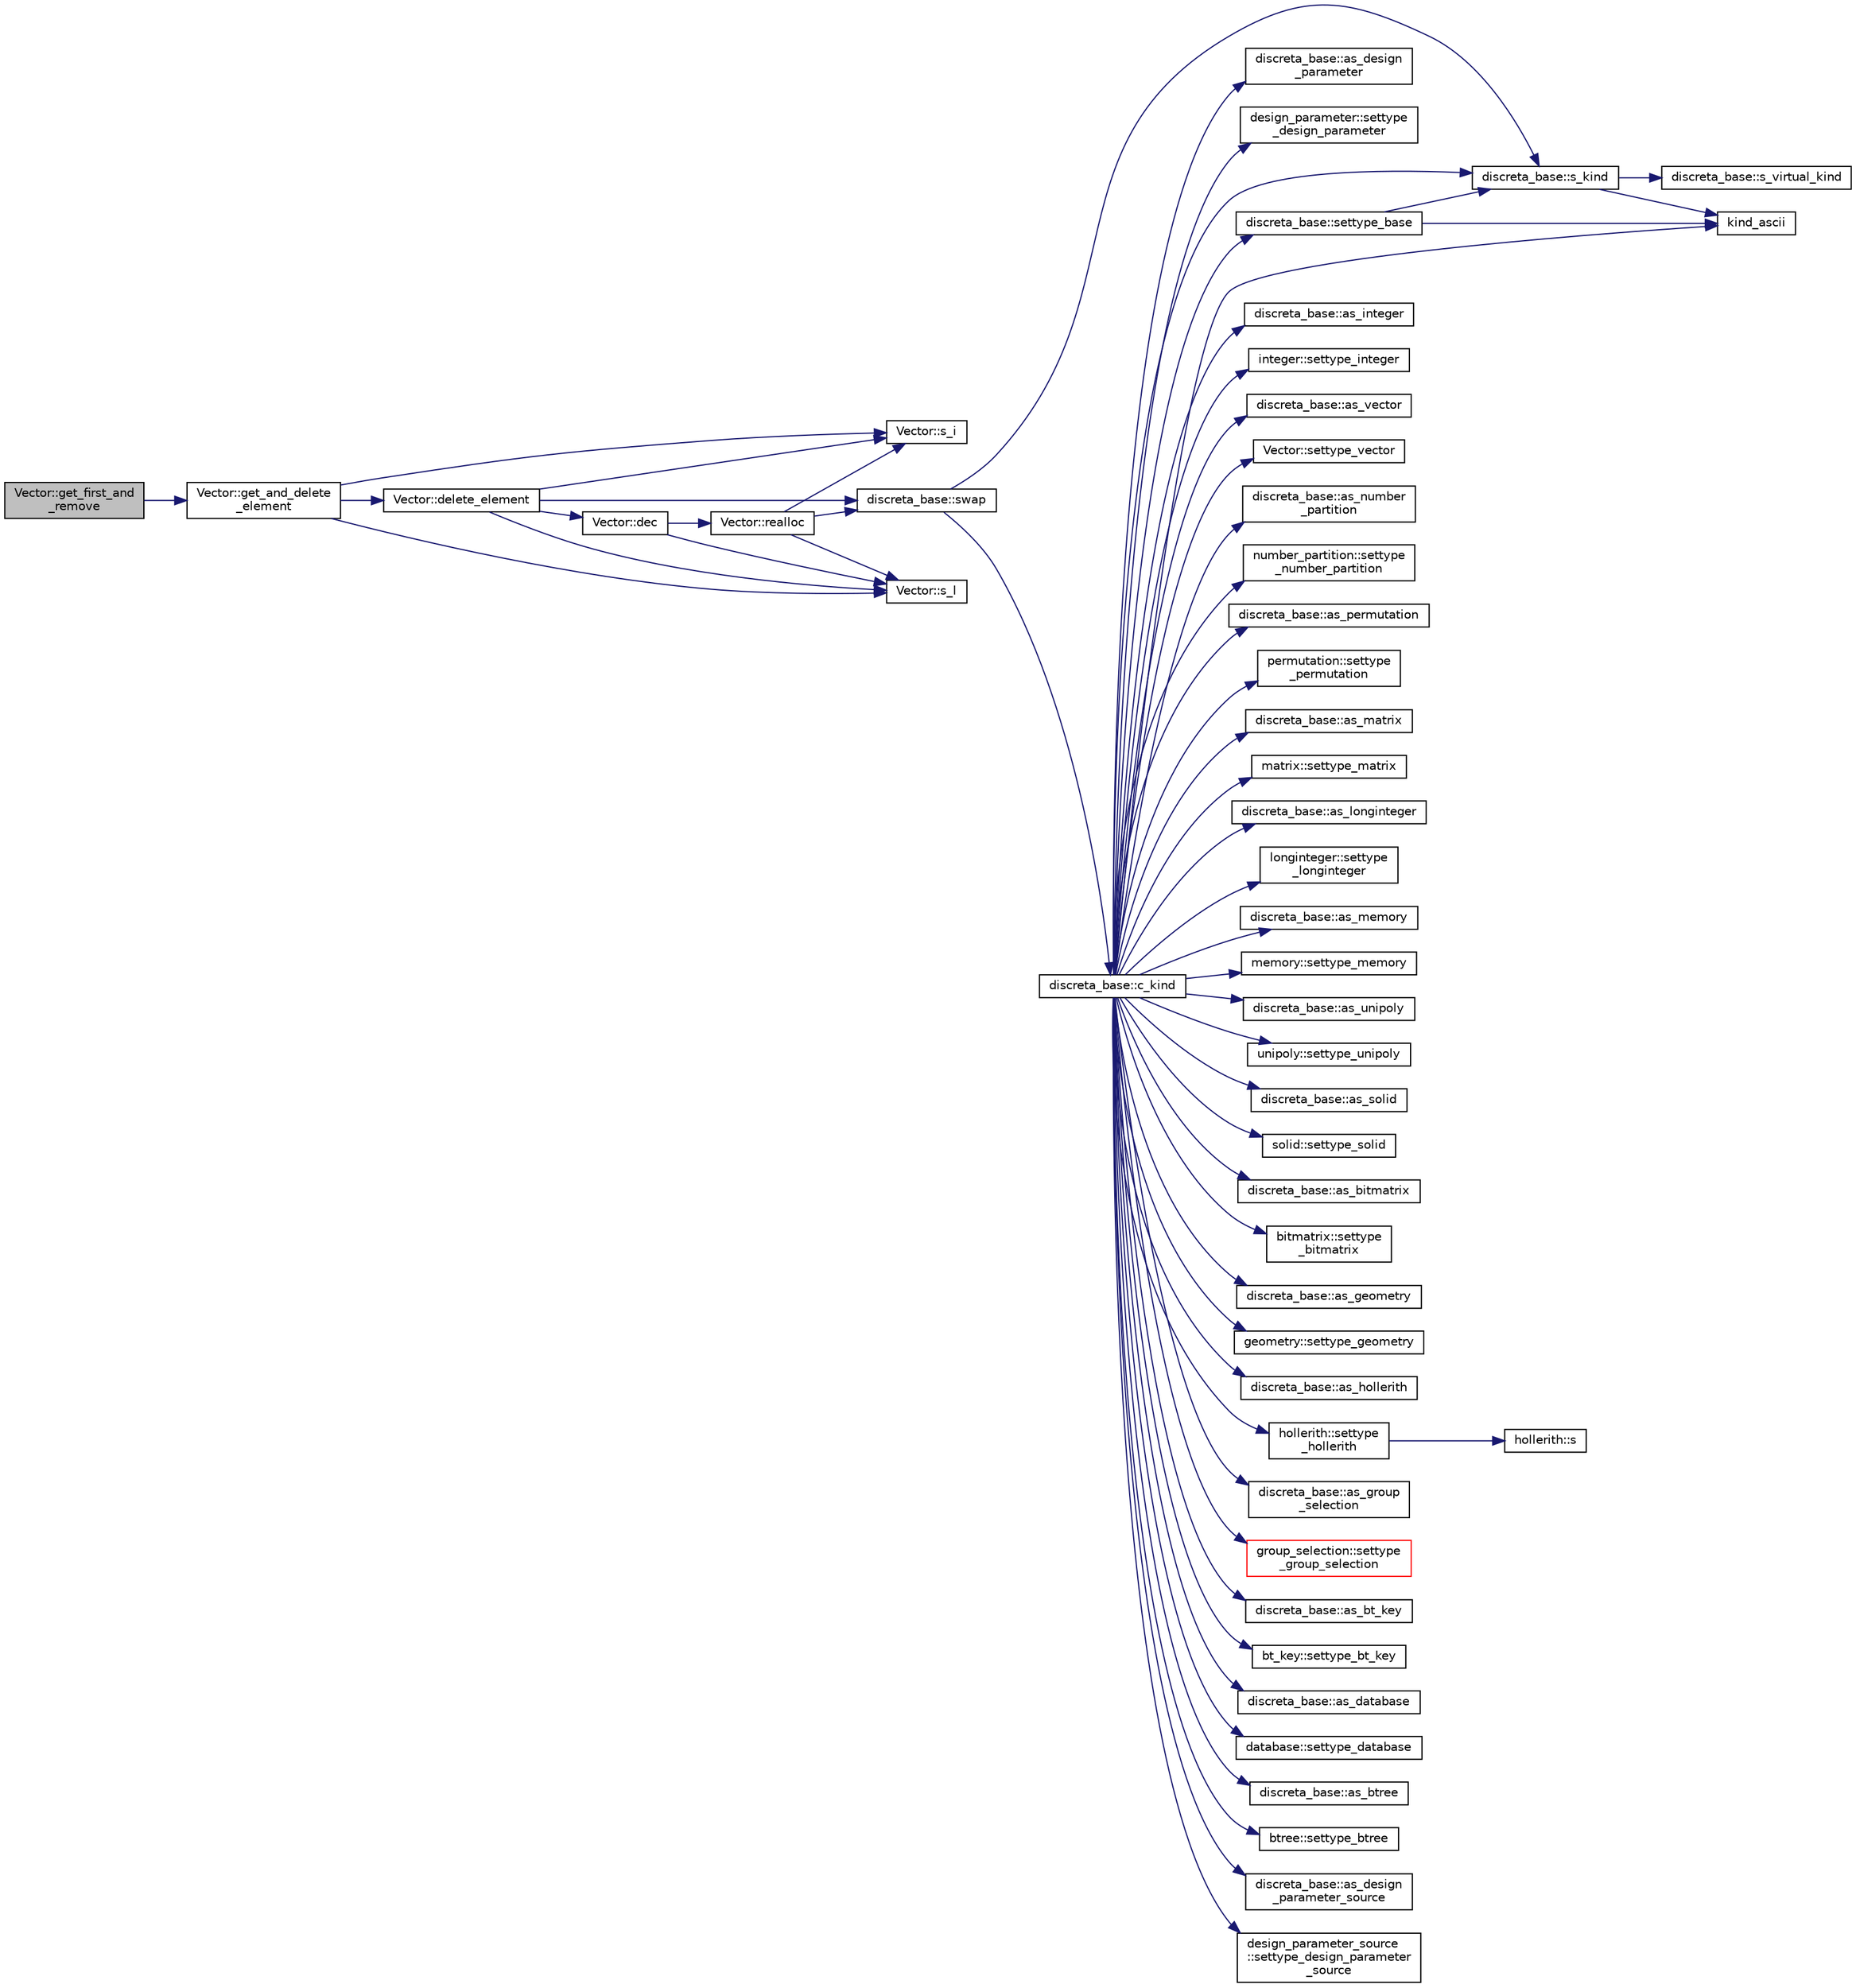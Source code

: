 digraph "Vector::get_first_and_remove"
{
  edge [fontname="Helvetica",fontsize="10",labelfontname="Helvetica",labelfontsize="10"];
  node [fontname="Helvetica",fontsize="10",shape=record];
  rankdir="LR";
  Node2003 [label="Vector::get_first_and\l_remove",height=0.2,width=0.4,color="black", fillcolor="grey75", style="filled", fontcolor="black"];
  Node2003 -> Node2004 [color="midnightblue",fontsize="10",style="solid",fontname="Helvetica"];
  Node2004 [label="Vector::get_and_delete\l_element",height=0.2,width=0.4,color="black", fillcolor="white", style="filled",URL="$d5/db2/class_vector.html#a075b82bb136a3fad137b9c8dfb1da4c9"];
  Node2004 -> Node2005 [color="midnightblue",fontsize="10",style="solid",fontname="Helvetica"];
  Node2005 [label="Vector::s_l",height=0.2,width=0.4,color="black", fillcolor="white", style="filled",URL="$d5/db2/class_vector.html#ad2dc082288f858d22a528832289e0704"];
  Node2004 -> Node2006 [color="midnightblue",fontsize="10",style="solid",fontname="Helvetica"];
  Node2006 [label="Vector::s_i",height=0.2,width=0.4,color="black", fillcolor="white", style="filled",URL="$d5/db2/class_vector.html#a1c4fe1752523df8119f70dd550244871"];
  Node2004 -> Node2007 [color="midnightblue",fontsize="10",style="solid",fontname="Helvetica"];
  Node2007 [label="Vector::delete_element",height=0.2,width=0.4,color="black", fillcolor="white", style="filled",URL="$d5/db2/class_vector.html#a91dbd1d04baeec1066d397e7668953e3"];
  Node2007 -> Node2005 [color="midnightblue",fontsize="10",style="solid",fontname="Helvetica"];
  Node2007 -> Node2006 [color="midnightblue",fontsize="10",style="solid",fontname="Helvetica"];
  Node2007 -> Node2008 [color="midnightblue",fontsize="10",style="solid",fontname="Helvetica"];
  Node2008 [label="discreta_base::swap",height=0.2,width=0.4,color="black", fillcolor="white", style="filled",URL="$d7/d71/classdiscreta__base.html#a2e8acbb9d3476675dac5b6a583b0293e"];
  Node2008 -> Node2009 [color="midnightblue",fontsize="10",style="solid",fontname="Helvetica"];
  Node2009 [label="discreta_base::s_kind",height=0.2,width=0.4,color="black", fillcolor="white", style="filled",URL="$d7/d71/classdiscreta__base.html#a8a830025c74adbbc3362418a7c2ba157"];
  Node2009 -> Node2010 [color="midnightblue",fontsize="10",style="solid",fontname="Helvetica"];
  Node2010 [label="discreta_base::s_virtual_kind",height=0.2,width=0.4,color="black", fillcolor="white", style="filled",URL="$d7/d71/classdiscreta__base.html#a52778a6d6943a468be083d0785d418fb"];
  Node2009 -> Node2011 [color="midnightblue",fontsize="10",style="solid",fontname="Helvetica"];
  Node2011 [label="kind_ascii",height=0.2,width=0.4,color="black", fillcolor="white", style="filled",URL="$d9/d60/discreta_8h.html#ad0ce825a9f29bc6cec27e1b64cfe27bf"];
  Node2008 -> Node2012 [color="midnightblue",fontsize="10",style="solid",fontname="Helvetica"];
  Node2012 [label="discreta_base::c_kind",height=0.2,width=0.4,color="black", fillcolor="white", style="filled",URL="$d7/d71/classdiscreta__base.html#adc2ff61589c2d083688e7a43f333cb62"];
  Node2012 -> Node2013 [color="midnightblue",fontsize="10",style="solid",fontname="Helvetica"];
  Node2013 [label="discreta_base::settype_base",height=0.2,width=0.4,color="black", fillcolor="white", style="filled",URL="$d7/d71/classdiscreta__base.html#a4f42899a89447d1c3993ea07c38f8ad4"];
  Node2013 -> Node2009 [color="midnightblue",fontsize="10",style="solid",fontname="Helvetica"];
  Node2013 -> Node2011 [color="midnightblue",fontsize="10",style="solid",fontname="Helvetica"];
  Node2012 -> Node2014 [color="midnightblue",fontsize="10",style="solid",fontname="Helvetica"];
  Node2014 [label="discreta_base::as_integer",height=0.2,width=0.4,color="black", fillcolor="white", style="filled",URL="$d7/d71/classdiscreta__base.html#a00d7691eaf874fd283d942692fe8dd26"];
  Node2012 -> Node2015 [color="midnightblue",fontsize="10",style="solid",fontname="Helvetica"];
  Node2015 [label="integer::settype_integer",height=0.2,width=0.4,color="black", fillcolor="white", style="filled",URL="$d0/de5/classinteger.html#a6265c65ef311229acd513d748faba796"];
  Node2012 -> Node2016 [color="midnightblue",fontsize="10",style="solid",fontname="Helvetica"];
  Node2016 [label="discreta_base::as_vector",height=0.2,width=0.4,color="black", fillcolor="white", style="filled",URL="$d7/d71/classdiscreta__base.html#a7bdd6cae39c380b128ee9e17e42cf020"];
  Node2012 -> Node2017 [color="midnightblue",fontsize="10",style="solid",fontname="Helvetica"];
  Node2017 [label="Vector::settype_vector",height=0.2,width=0.4,color="black", fillcolor="white", style="filled",URL="$d5/db2/class_vector.html#a34e0d00b18c051f23904a8429fa6c8b4"];
  Node2012 -> Node2018 [color="midnightblue",fontsize="10",style="solid",fontname="Helvetica"];
  Node2018 [label="discreta_base::as_number\l_partition",height=0.2,width=0.4,color="black", fillcolor="white", style="filled",URL="$d7/d71/classdiscreta__base.html#a307aa09de0e925d46697707968ffab00"];
  Node2012 -> Node2019 [color="midnightblue",fontsize="10",style="solid",fontname="Helvetica"];
  Node2019 [label="number_partition::settype\l_number_partition",height=0.2,width=0.4,color="black", fillcolor="white", style="filled",URL="$df/d50/classnumber__partition.html#a3aaec1b557758f643ffc8555bbc358be"];
  Node2012 -> Node2020 [color="midnightblue",fontsize="10",style="solid",fontname="Helvetica"];
  Node2020 [label="discreta_base::as_permutation",height=0.2,width=0.4,color="black", fillcolor="white", style="filled",URL="$d7/d71/classdiscreta__base.html#aa4e72f36a82984239b12ae831e131098"];
  Node2012 -> Node2021 [color="midnightblue",fontsize="10",style="solid",fontname="Helvetica"];
  Node2021 [label="permutation::settype\l_permutation",height=0.2,width=0.4,color="black", fillcolor="white", style="filled",URL="$d0/d08/classpermutation.html#af1eea29f86195cede9562e444664c28c"];
  Node2012 -> Node2022 [color="midnightblue",fontsize="10",style="solid",fontname="Helvetica"];
  Node2022 [label="discreta_base::as_matrix",height=0.2,width=0.4,color="black", fillcolor="white", style="filled",URL="$d7/d71/classdiscreta__base.html#ae4d7f56d917a4707b838fbffde6467ff"];
  Node2012 -> Node2023 [color="midnightblue",fontsize="10",style="solid",fontname="Helvetica"];
  Node2023 [label="matrix::settype_matrix",height=0.2,width=0.4,color="black", fillcolor="white", style="filled",URL="$d1/d8d/classmatrix.html#a1780283a64a789e4084d792683d276bb"];
  Node2012 -> Node2024 [color="midnightblue",fontsize="10",style="solid",fontname="Helvetica"];
  Node2024 [label="discreta_base::as_longinteger",height=0.2,width=0.4,color="black", fillcolor="white", style="filled",URL="$d7/d71/classdiscreta__base.html#a20a094639eb711b10c8694c51937f7cd"];
  Node2012 -> Node2025 [color="midnightblue",fontsize="10",style="solid",fontname="Helvetica"];
  Node2025 [label="longinteger::settype\l_longinteger",height=0.2,width=0.4,color="black", fillcolor="white", style="filled",URL="$d3/d71/classlonginteger.html#ae5f811ece8df31b9ff114368a18e1dc5"];
  Node2012 -> Node2026 [color="midnightblue",fontsize="10",style="solid",fontname="Helvetica"];
  Node2026 [label="discreta_base::as_memory",height=0.2,width=0.4,color="black", fillcolor="white", style="filled",URL="$d7/d71/classdiscreta__base.html#ad94b2d7dce0cd4fa22db57f6e79c4bd2"];
  Node2012 -> Node2027 [color="midnightblue",fontsize="10",style="solid",fontname="Helvetica"];
  Node2027 [label="memory::settype_memory",height=0.2,width=0.4,color="black", fillcolor="white", style="filled",URL="$d8/d99/classmemory.html#a33aae277f9b8fe36b02e9d5da895451b"];
  Node2012 -> Node2028 [color="midnightblue",fontsize="10",style="solid",fontname="Helvetica"];
  Node2028 [label="discreta_base::as_unipoly",height=0.2,width=0.4,color="black", fillcolor="white", style="filled",URL="$d7/d71/classdiscreta__base.html#ad50d8027f039fe5c2478cddb243adc9d"];
  Node2012 -> Node2029 [color="midnightblue",fontsize="10",style="solid",fontname="Helvetica"];
  Node2029 [label="unipoly::settype_unipoly",height=0.2,width=0.4,color="black", fillcolor="white", style="filled",URL="$d1/d89/classunipoly.html#a8db854fcc85c5e1150b1f1b1c005c95b"];
  Node2012 -> Node2030 [color="midnightblue",fontsize="10",style="solid",fontname="Helvetica"];
  Node2030 [label="discreta_base::as_solid",height=0.2,width=0.4,color="black", fillcolor="white", style="filled",URL="$d7/d71/classdiscreta__base.html#a1fc5f2b85ec97ab0a69dd64903c970a5"];
  Node2012 -> Node2031 [color="midnightblue",fontsize="10",style="solid",fontname="Helvetica"];
  Node2031 [label="solid::settype_solid",height=0.2,width=0.4,color="black", fillcolor="white", style="filled",URL="$d8/def/classsolid.html#a775bd4821f75a8aee4ea3d4335ff90e0"];
  Node2012 -> Node2032 [color="midnightblue",fontsize="10",style="solid",fontname="Helvetica"];
  Node2032 [label="discreta_base::as_bitmatrix",height=0.2,width=0.4,color="black", fillcolor="white", style="filled",URL="$d7/d71/classdiscreta__base.html#a071ad54ea8ef6c9d1d15f532e5a76df6"];
  Node2012 -> Node2033 [color="midnightblue",fontsize="10",style="solid",fontname="Helvetica"];
  Node2033 [label="bitmatrix::settype\l_bitmatrix",height=0.2,width=0.4,color="black", fillcolor="white", style="filled",URL="$de/dc8/classbitmatrix.html#acb571d947f9526665ebbdc0ce3e2a973"];
  Node2012 -> Node2034 [color="midnightblue",fontsize="10",style="solid",fontname="Helvetica"];
  Node2034 [label="discreta_base::as_geometry",height=0.2,width=0.4,color="black", fillcolor="white", style="filled",URL="$d7/d71/classdiscreta__base.html#a38fc7b4cdd830703e9d87354b79bc5c8"];
  Node2012 -> Node2035 [color="midnightblue",fontsize="10",style="solid",fontname="Helvetica"];
  Node2035 [label="geometry::settype_geometry",height=0.2,width=0.4,color="black", fillcolor="white", style="filled",URL="$da/d44/classgeometry.html#ab4a336baba6a3f56f5ffa053a5be5ba7"];
  Node2012 -> Node2036 [color="midnightblue",fontsize="10",style="solid",fontname="Helvetica"];
  Node2036 [label="discreta_base::as_hollerith",height=0.2,width=0.4,color="black", fillcolor="white", style="filled",URL="$d7/d71/classdiscreta__base.html#a3e66f82711f314710107e2f29e589690"];
  Node2012 -> Node2037 [color="midnightblue",fontsize="10",style="solid",fontname="Helvetica"];
  Node2037 [label="hollerith::settype\l_hollerith",height=0.2,width=0.4,color="black", fillcolor="white", style="filled",URL="$d8/d99/classhollerith.html#a23bbd4acfc88a0e90f1245f243f51f76"];
  Node2037 -> Node2038 [color="midnightblue",fontsize="10",style="solid",fontname="Helvetica"];
  Node2038 [label="hollerith::s",height=0.2,width=0.4,color="black", fillcolor="white", style="filled",URL="$d8/d99/classhollerith.html#af61fce2d06f211b25fe3838e4dfee77a"];
  Node2012 -> Node2039 [color="midnightblue",fontsize="10",style="solid",fontname="Helvetica"];
  Node2039 [label="discreta_base::as_group\l_selection",height=0.2,width=0.4,color="black", fillcolor="white", style="filled",URL="$d7/d71/classdiscreta__base.html#aae1bac4883c567718bef9fb610abbdc8"];
  Node2012 -> Node2040 [color="midnightblue",fontsize="10",style="solid",fontname="Helvetica"];
  Node2040 [label="group_selection::settype\l_group_selection",height=0.2,width=0.4,color="red", fillcolor="white", style="filled",URL="$d6/db0/classgroup__selection.html#a015ed73b7b8d784bedd4d11ac1fc0ec1"];
  Node2012 -> Node2042 [color="midnightblue",fontsize="10",style="solid",fontname="Helvetica"];
  Node2042 [label="discreta_base::as_bt_key",height=0.2,width=0.4,color="black", fillcolor="white", style="filled",URL="$d7/d71/classdiscreta__base.html#a2734c6e08dca17cf6588bd5064ec1b9f"];
  Node2012 -> Node2043 [color="midnightblue",fontsize="10",style="solid",fontname="Helvetica"];
  Node2043 [label="bt_key::settype_bt_key",height=0.2,width=0.4,color="black", fillcolor="white", style="filled",URL="$d1/de5/classbt__key.html#a352bb10beb7c789d8d29373035824800"];
  Node2012 -> Node2044 [color="midnightblue",fontsize="10",style="solid",fontname="Helvetica"];
  Node2044 [label="discreta_base::as_database",height=0.2,width=0.4,color="black", fillcolor="white", style="filled",URL="$d7/d71/classdiscreta__base.html#ab055d39d58210a2b03ba3d33703b09a9"];
  Node2012 -> Node2045 [color="midnightblue",fontsize="10",style="solid",fontname="Helvetica"];
  Node2045 [label="database::settype_database",height=0.2,width=0.4,color="black", fillcolor="white", style="filled",URL="$db/d72/classdatabase.html#a014639aa001462e480eb1f3984839b72"];
  Node2012 -> Node2046 [color="midnightblue",fontsize="10",style="solid",fontname="Helvetica"];
  Node2046 [label="discreta_base::as_btree",height=0.2,width=0.4,color="black", fillcolor="white", style="filled",URL="$d7/d71/classdiscreta__base.html#a78e76674cef2ec113c17989c11288778"];
  Node2012 -> Node2047 [color="midnightblue",fontsize="10",style="solid",fontname="Helvetica"];
  Node2047 [label="btree::settype_btree",height=0.2,width=0.4,color="black", fillcolor="white", style="filled",URL="$dd/db0/classbtree.html#a5a1b9773c848908a6050cc733d2d9780"];
  Node2012 -> Node2048 [color="midnightblue",fontsize="10",style="solid",fontname="Helvetica"];
  Node2048 [label="discreta_base::as_design\l_parameter_source",height=0.2,width=0.4,color="black", fillcolor="white", style="filled",URL="$d7/d71/classdiscreta__base.html#a59cbf837c6582ded5bc586265d13d81a"];
  Node2012 -> Node2049 [color="midnightblue",fontsize="10",style="solid",fontname="Helvetica"];
  Node2049 [label="design_parameter_source\l::settype_design_parameter\l_source",height=0.2,width=0.4,color="black", fillcolor="white", style="filled",URL="$df/d4b/classdesign__parameter__source.html#a3af3b851df87bd1661fb9c9ce18822c8"];
  Node2012 -> Node2050 [color="midnightblue",fontsize="10",style="solid",fontname="Helvetica"];
  Node2050 [label="discreta_base::as_design\l_parameter",height=0.2,width=0.4,color="black", fillcolor="white", style="filled",URL="$d7/d71/classdiscreta__base.html#aab24ff38ea1c5471ab3de42e014d0f2a"];
  Node2012 -> Node2051 [color="midnightblue",fontsize="10",style="solid",fontname="Helvetica"];
  Node2051 [label="design_parameter::settype\l_design_parameter",height=0.2,width=0.4,color="black", fillcolor="white", style="filled",URL="$da/d94/classdesign__parameter.html#a8b19d277f2b7d09c2531a527dfc0359e"];
  Node2012 -> Node2011 [color="midnightblue",fontsize="10",style="solid",fontname="Helvetica"];
  Node2012 -> Node2009 [color="midnightblue",fontsize="10",style="solid",fontname="Helvetica"];
  Node2007 -> Node2052 [color="midnightblue",fontsize="10",style="solid",fontname="Helvetica"];
  Node2052 [label="Vector::dec",height=0.2,width=0.4,color="black", fillcolor="white", style="filled",URL="$d5/db2/class_vector.html#ac2c2f8a845000951b008bbe833be3fd4"];
  Node2052 -> Node2005 [color="midnightblue",fontsize="10",style="solid",fontname="Helvetica"];
  Node2052 -> Node2053 [color="midnightblue",fontsize="10",style="solid",fontname="Helvetica"];
  Node2053 [label="Vector::realloc",height=0.2,width=0.4,color="black", fillcolor="white", style="filled",URL="$d5/db2/class_vector.html#a00aff28a4a7cacc8c5aaf44b6f3fb3a5"];
  Node2053 -> Node2005 [color="midnightblue",fontsize="10",style="solid",fontname="Helvetica"];
  Node2053 -> Node2006 [color="midnightblue",fontsize="10",style="solid",fontname="Helvetica"];
  Node2053 -> Node2008 [color="midnightblue",fontsize="10",style="solid",fontname="Helvetica"];
}
